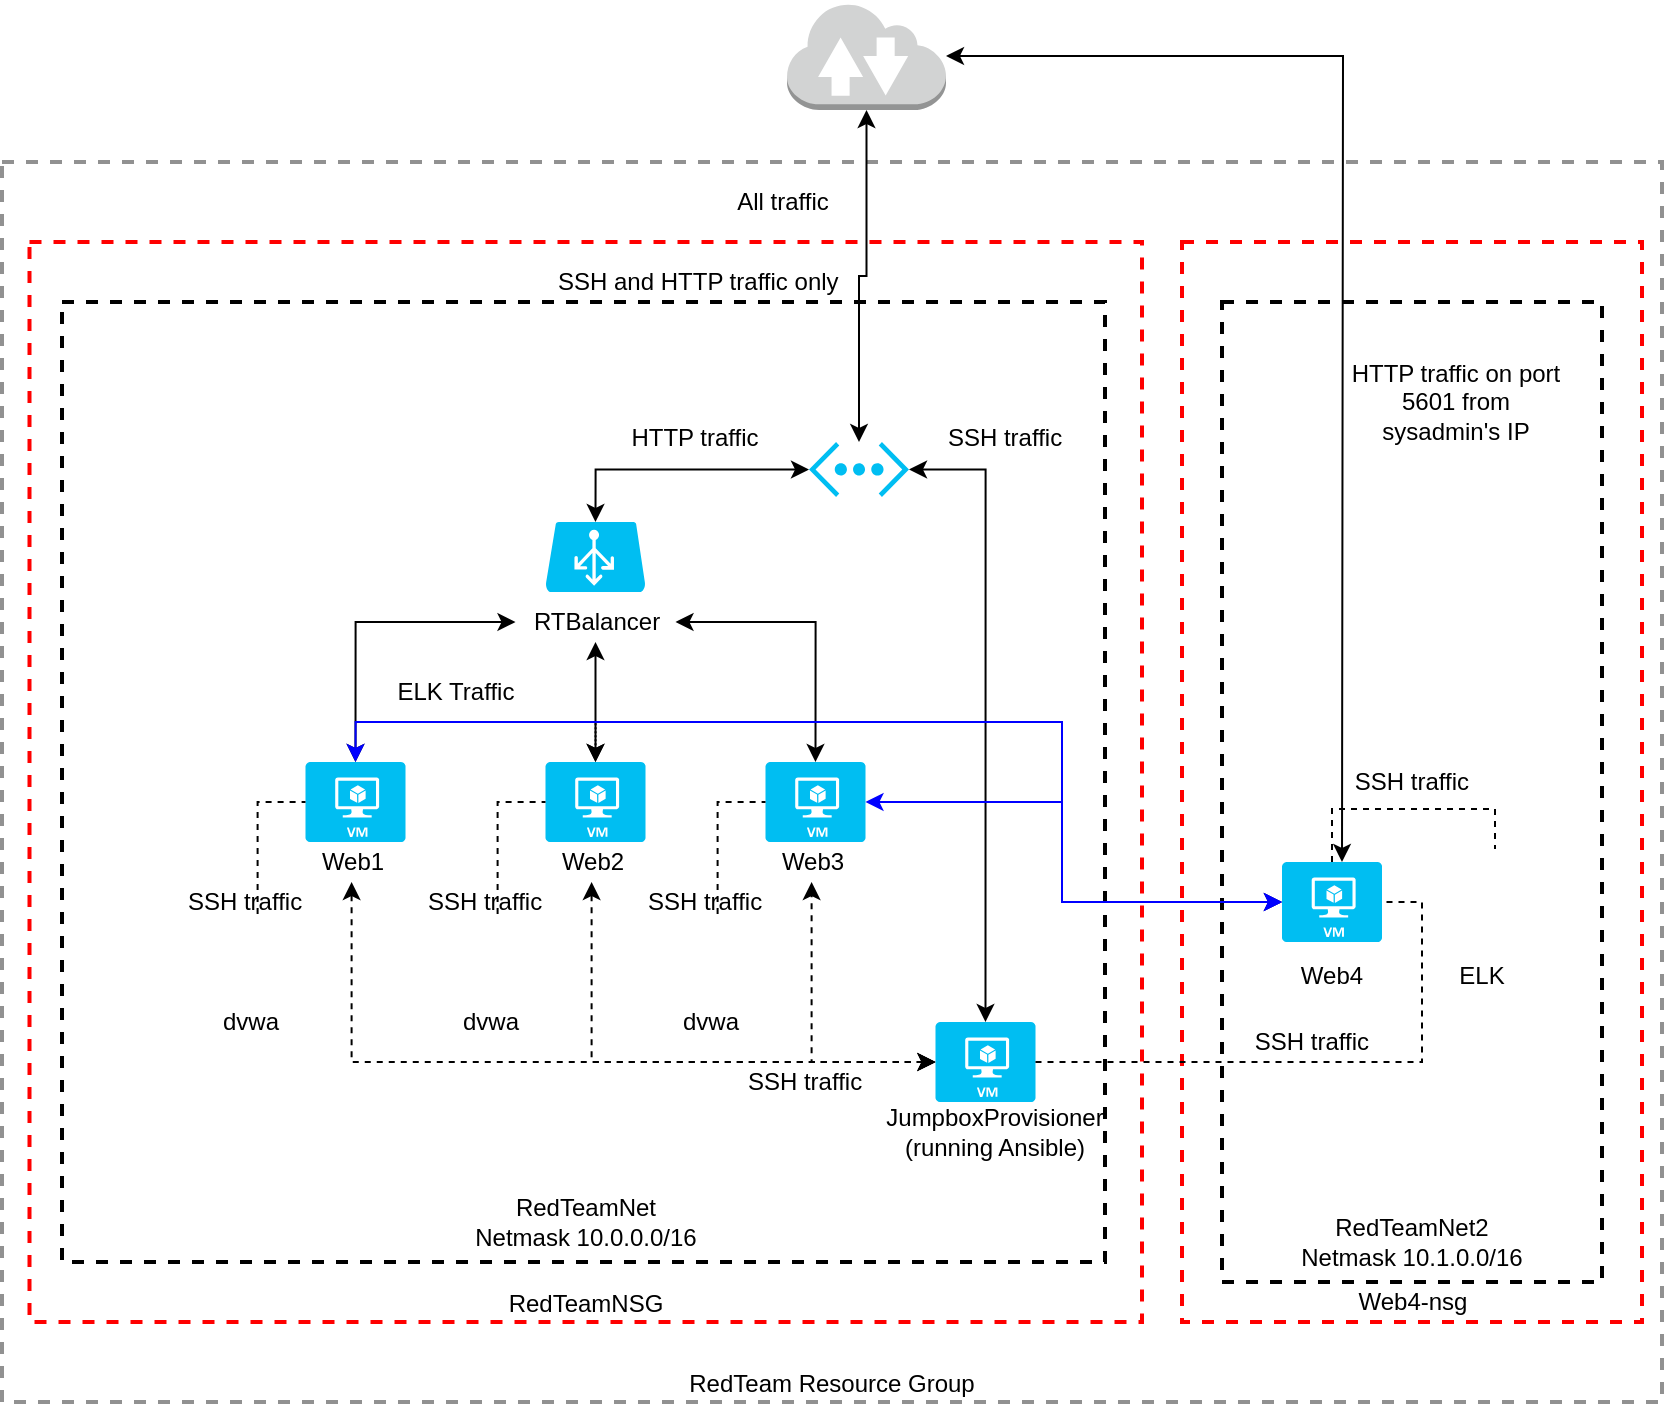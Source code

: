 <mxfile version="13.6.6" type="google"><diagram id="93sp3u9sgJUICA_kFMc2" name="Page-1"><mxGraphModel dx="1350" dy="1817" grid="1" gridSize="10" guides="1" tooltips="1" connect="1" arrows="1" fold="1" page="1" pageScale="1" pageWidth="850" pageHeight="1100" math="0" shadow="0"><root><mxCell id="0"/><mxCell id="1" parent="0"/><mxCell id="H-L6FHKS-hiX4Nw3Qm2l-6" value="RedTeam Resource Group" style="fontStyle=0;verticalAlign=bottom;align=center;spacingTop=-2;fillColor=none;rounded=0;whiteSpace=wrap;html=1;strokeColor=#919191;strokeWidth=2;dashed=1;container=1;collapsible=0;expand=0;recursiveResize=0;" parent="1" vertex="1"><mxGeometry x="10" y="40" width="830" height="620" as="geometry"/></mxCell><mxCell id="H-L6FHKS-hiX4Nw3Qm2l-63" value="RedTeamNSG" style="fontStyle=0;verticalAlign=bottom;align=center;spacingTop=-2;fillColor=none;rounded=0;whiteSpace=wrap;html=1;strokeColor=#FF0000;strokeWidth=2;dashed=1;container=1;collapsible=0;expand=0;recursiveResize=0;" parent="H-L6FHKS-hiX4Nw3Qm2l-6" vertex="1"><mxGeometry x="13.75" y="40" width="556.25" height="540" as="geometry"/></mxCell><mxCell id="enzjHGZYdxmF6zmFj1gu-62" value="" style="rounded=0;whiteSpace=wrap;html=1;gradientColor=#ffffff;strokeWidth=2;dashed=1;fillColor=none;" parent="H-L6FHKS-hiX4Nw3Qm2l-63" vertex="1"><mxGeometry x="16.25" y="30" width="521.5" height="480" as="geometry"/></mxCell><mxCell id="H-L6FHKS-hiX4Nw3Qm2l-3" value="" style="verticalLabelPosition=bottom;html=1;verticalAlign=top;align=center;strokeColor=none;fillColor=#00BEF2;shape=mxgraph.azure.virtual_network;pointerEvents=1;" parent="H-L6FHKS-hiX4Nw3Qm2l-63" vertex="1"><mxGeometry x="389.75" y="100" width="50" height="27.5" as="geometry"/></mxCell><mxCell id="H-L6FHKS-hiX4Nw3Qm2l-15" style="edgeStyle=orthogonalEdgeStyle;rounded=0;orthogonalLoop=1;jettySize=auto;html=1;entryX=0.5;entryY=0;entryDx=0;entryDy=0;entryPerimeter=0;startArrow=classic;startFill=1;" parent="H-L6FHKS-hiX4Nw3Qm2l-63" source="H-L6FHKS-hiX4Nw3Qm2l-3" target="H-L6FHKS-hiX4Nw3Qm2l-9" edge="1"><mxGeometry relative="1" as="geometry"/></mxCell><mxCell id="H-L6FHKS-hiX4Nw3Qm2l-14" style="edgeStyle=orthogonalEdgeStyle;rounded=0;orthogonalLoop=1;jettySize=auto;html=1;entryX=0.5;entryY=0;entryDx=0;entryDy=0;entryPerimeter=0;startArrow=classic;startFill=1;" parent="H-L6FHKS-hiX4Nw3Qm2l-63" source="H-L6FHKS-hiX4Nw3Qm2l-3" target="H-L6FHKS-hiX4Nw3Qm2l-2" edge="1"><mxGeometry relative="1" as="geometry"/></mxCell><mxCell id="H-L6FHKS-hiX4Nw3Qm2l-54" value="HTTP traffic" style="text;html=1;resizable=0;autosize=1;align=center;verticalAlign=middle;points=[];fillColor=none;strokeColor=none;rounded=0;" parent="H-L6FHKS-hiX4Nw3Qm2l-63" vertex="1"><mxGeometry x="292.5" y="87.5" width="80" height="20" as="geometry"/></mxCell><mxCell id="H-L6FHKS-hiX4Nw3Qm2l-55" value="SSH traffic" style="text;html=1;resizable=0;autosize=1;align=center;verticalAlign=middle;points=[];fillColor=none;strokeColor=none;rounded=0;" parent="H-L6FHKS-hiX4Nw3Qm2l-63" vertex="1"><mxGeometry x="452.5" y="87.5" width="70" height="20" as="geometry"/></mxCell><mxCell id="H-L6FHKS-hiX4Nw3Qm2l-83" value="" style="group" parent="H-L6FHKS-hiX4Nw3Qm2l-63" vertex="1" connectable="0"><mxGeometry x="90" y="140" width="498" height="315" as="geometry"/></mxCell><mxCell id="H-L6FHKS-hiX4Nw3Qm2l-64" value="RTBalancer" style="text;html=1;resizable=0;autosize=1;align=center;verticalAlign=middle;points=[];fillColor=none;strokeColor=none;rounded=0;" parent="H-L6FHKS-hiX4Nw3Qm2l-83" vertex="1"><mxGeometry x="153" y="40" width="80" height="20" as="geometry"/></mxCell><mxCell id="H-L6FHKS-hiX4Nw3Qm2l-82" value="" style="group" parent="H-L6FHKS-hiX4Nw3Qm2l-83" vertex="1" connectable="0"><mxGeometry width="498" height="315" as="geometry"/></mxCell><mxCell id="H-L6FHKS-hiX4Nw3Qm2l-65" value="" style="group" parent="H-L6FHKS-hiX4Nw3Qm2l-82" vertex="1" connectable="0"><mxGeometry x="150" width="80" height="60" as="geometry"/></mxCell><mxCell id="H-L6FHKS-hiX4Nw3Qm2l-2" value="" style="verticalLabelPosition=bottom;html=1;verticalAlign=top;align=center;strokeColor=none;fillColor=#00BEF2;shape=mxgraph.azure.azure_load_balancer;" parent="H-L6FHKS-hiX4Nw3Qm2l-65" vertex="1"><mxGeometry x="18" width="50" height="35" as="geometry"/></mxCell><mxCell id="H-L6FHKS-hiX4Nw3Qm2l-33" value="" style="group" parent="H-L6FHKS-hiX4Nw3Qm2l-82" vertex="1" connectable="0"><mxGeometry x="120" y="120" width="98" height="140" as="geometry"/></mxCell><mxCell id="H-L6FHKS-hiX4Nw3Qm2l-34" value="" style="group" parent="H-L6FHKS-hiX4Nw3Qm2l-33" vertex="1" connectable="0"><mxGeometry y="76" width="48" height="64" as="geometry"/></mxCell><mxCell id="H-L6FHKS-hiX4Nw3Qm2l-35" value="" style="shape=image;html=1;verticalAlign=top;verticalLabelPosition=bottom;labelBackgroundColor=#ffffff;imageAspect=0;aspect=fixed;image=https://cdn4.iconfinder.com/data/icons/logos-and-brands/512/97_Docker_logo_logos-128.png" parent="H-L6FHKS-hiX4Nw3Qm2l-34" vertex="1"><mxGeometry width="48" height="48" as="geometry"/></mxCell><mxCell id="H-L6FHKS-hiX4Nw3Qm2l-36" value="dvwa" style="text;html=1;resizable=0;autosize=1;align=center;verticalAlign=middle;points=[];fillColor=none;strokeColor=none;rounded=0;" parent="H-L6FHKS-hiX4Nw3Qm2l-34" vertex="1"><mxGeometry y="44" width="40" height="20" as="geometry"/></mxCell><mxCell id="H-L6FHKS-hiX4Nw3Qm2l-37" value="" style="group" parent="H-L6FHKS-hiX4Nw3Qm2l-33" vertex="1" connectable="0"><mxGeometry x="46" width="52" height="60" as="geometry"/></mxCell><mxCell id="H-L6FHKS-hiX4Nw3Qm2l-38" value="" style="verticalLabelPosition=bottom;html=1;verticalAlign=top;align=center;strokeColor=none;fillColor=#00BEF2;shape=mxgraph.azure.virtual_machine;" parent="H-L6FHKS-hiX4Nw3Qm2l-37" vertex="1"><mxGeometry x="2" width="50" height="40" as="geometry"/></mxCell><mxCell id="H-L6FHKS-hiX4Nw3Qm2l-39" value="Web2" style="text;html=1;resizable=0;autosize=1;align=center;verticalAlign=middle;points=[];fillColor=none;strokeColor=none;rounded=0;" parent="H-L6FHKS-hiX4Nw3Qm2l-37" vertex="1"><mxGeometry y="40" width="50" height="20" as="geometry"/></mxCell><mxCell id="H-L6FHKS-hiX4Nw3Qm2l-40" style="edgeStyle=orthogonalEdgeStyle;rounded=0;orthogonalLoop=1;jettySize=auto;html=1;entryX=0;entryY=0.5;entryDx=0;entryDy=0;entryPerimeter=0;startArrow=none;startFill=0;endArrow=none;endFill=0;dashed=1;" parent="H-L6FHKS-hiX4Nw3Qm2l-33" source="H-L6FHKS-hiX4Nw3Qm2l-35" target="H-L6FHKS-hiX4Nw3Qm2l-38" edge="1"><mxGeometry relative="1" as="geometry"/></mxCell><mxCell id="H-L6FHKS-hiX4Nw3Qm2l-32" value="" style="group" parent="H-L6FHKS-hiX4Nw3Qm2l-82" vertex="1" connectable="0"><mxGeometry y="120" width="98" height="140" as="geometry"/></mxCell><mxCell id="H-L6FHKS-hiX4Nw3Qm2l-30" value="" style="group" parent="H-L6FHKS-hiX4Nw3Qm2l-32" vertex="1" connectable="0"><mxGeometry y="76" width="48" height="64" as="geometry"/></mxCell><mxCell id="H-L6FHKS-hiX4Nw3Qm2l-5" value="" style="shape=image;html=1;verticalAlign=top;verticalLabelPosition=bottom;labelBackgroundColor=#ffffff;imageAspect=0;aspect=fixed;image=https://cdn4.iconfinder.com/data/icons/logos-and-brands/512/97_Docker_logo_logos-128.png" parent="H-L6FHKS-hiX4Nw3Qm2l-30" vertex="1"><mxGeometry width="48" height="48" as="geometry"/></mxCell><mxCell id="H-L6FHKS-hiX4Nw3Qm2l-28" value="dvwa" style="text;html=1;resizable=0;autosize=1;align=center;verticalAlign=middle;points=[];fillColor=none;strokeColor=none;rounded=0;" parent="H-L6FHKS-hiX4Nw3Qm2l-30" vertex="1"><mxGeometry y="44" width="40" height="20" as="geometry"/></mxCell><mxCell id="H-L6FHKS-hiX4Nw3Qm2l-31" value="" style="group" parent="H-L6FHKS-hiX4Nw3Qm2l-32" vertex="1" connectable="0"><mxGeometry x="46" width="52" height="60" as="geometry"/></mxCell><mxCell id="H-L6FHKS-hiX4Nw3Qm2l-4" value="" style="verticalLabelPosition=bottom;html=1;verticalAlign=top;align=center;strokeColor=none;fillColor=#00BEF2;shape=mxgraph.azure.virtual_machine;" parent="H-L6FHKS-hiX4Nw3Qm2l-31" vertex="1"><mxGeometry x="2" width="50" height="40" as="geometry"/></mxCell><mxCell id="H-L6FHKS-hiX4Nw3Qm2l-22" value="Web1" style="text;html=1;resizable=0;autosize=1;align=center;verticalAlign=middle;points=[];fillColor=none;strokeColor=none;rounded=0;" parent="H-L6FHKS-hiX4Nw3Qm2l-31" vertex="1"><mxGeometry y="40" width="50" height="20" as="geometry"/></mxCell><mxCell id="H-L6FHKS-hiX4Nw3Qm2l-27" style="edgeStyle=orthogonalEdgeStyle;rounded=0;orthogonalLoop=1;jettySize=auto;html=1;entryX=0;entryY=0.5;entryDx=0;entryDy=0;entryPerimeter=0;startArrow=none;startFill=0;endArrow=none;endFill=0;dashed=1;" parent="H-L6FHKS-hiX4Nw3Qm2l-32" source="H-L6FHKS-hiX4Nw3Qm2l-5" target="H-L6FHKS-hiX4Nw3Qm2l-4" edge="1"><mxGeometry relative="1" as="geometry"/></mxCell><mxCell id="H-L6FHKS-hiX4Nw3Qm2l-41" value="" style="group" parent="H-L6FHKS-hiX4Nw3Qm2l-82" vertex="1" connectable="0"><mxGeometry x="230" y="120" width="98" height="140" as="geometry"/></mxCell><mxCell id="H-L6FHKS-hiX4Nw3Qm2l-42" value="" style="group" parent="H-L6FHKS-hiX4Nw3Qm2l-41" vertex="1" connectable="0"><mxGeometry y="76" width="59" height="64" as="geometry"/></mxCell><mxCell id="H-L6FHKS-hiX4Nw3Qm2l-43" value="" style="shape=image;html=1;verticalAlign=top;verticalLabelPosition=bottom;labelBackgroundColor=#ffffff;imageAspect=0;aspect=fixed;image=https://cdn4.iconfinder.com/data/icons/logos-and-brands/512/97_Docker_logo_logos-128.png" parent="H-L6FHKS-hiX4Nw3Qm2l-42" vertex="1"><mxGeometry width="48" height="48" as="geometry"/></mxCell><mxCell id="H-L6FHKS-hiX4Nw3Qm2l-44" value="dvwa" style="text;html=1;resizable=0;autosize=1;align=center;verticalAlign=middle;points=[];fillColor=none;strokeColor=none;rounded=0;" parent="H-L6FHKS-hiX4Nw3Qm2l-42" vertex="1"><mxGeometry y="44" width="40" height="20" as="geometry"/></mxCell><mxCell id="H-L6FHKS-hiX4Nw3Qm2l-45" value="" style="group" parent="H-L6FHKS-hiX4Nw3Qm2l-41" vertex="1" connectable="0"><mxGeometry x="46" width="52" height="60" as="geometry"/></mxCell><mxCell id="H-L6FHKS-hiX4Nw3Qm2l-46" value="" style="verticalLabelPosition=bottom;html=1;verticalAlign=top;align=center;strokeColor=none;fillColor=#00BEF2;shape=mxgraph.azure.virtual_machine;" parent="H-L6FHKS-hiX4Nw3Qm2l-45" vertex="1"><mxGeometry x="2" width="50" height="40" as="geometry"/></mxCell><mxCell id="H-L6FHKS-hiX4Nw3Qm2l-47" value="Web3" style="text;html=1;resizable=0;autosize=1;align=center;verticalAlign=middle;points=[];fillColor=none;strokeColor=none;rounded=0;" parent="H-L6FHKS-hiX4Nw3Qm2l-45" vertex="1"><mxGeometry y="40" width="50" height="20" as="geometry"/></mxCell><mxCell id="H-L6FHKS-hiX4Nw3Qm2l-48" style="edgeStyle=orthogonalEdgeStyle;rounded=0;orthogonalLoop=1;jettySize=auto;html=1;entryX=0;entryY=0.5;entryDx=0;entryDy=0;entryPerimeter=0;startArrow=none;startFill=0;endArrow=none;endFill=0;dashed=1;" parent="H-L6FHKS-hiX4Nw3Qm2l-41" source="H-L6FHKS-hiX4Nw3Qm2l-43" target="H-L6FHKS-hiX4Nw3Qm2l-46" edge="1"><mxGeometry relative="1" as="geometry"/></mxCell><mxCell id="H-L6FHKS-hiX4Nw3Qm2l-58" value="" style="group" parent="H-L6FHKS-hiX4Nw3Qm2l-82" vertex="1" connectable="0"><mxGeometry x="328" y="250" width="170" height="65" as="geometry"/></mxCell><mxCell id="H-L6FHKS-hiX4Nw3Qm2l-9" value="" style="verticalLabelPosition=bottom;html=1;verticalAlign=top;align=center;strokeColor=none;fillColor=#00BEF2;shape=mxgraph.azure.virtual_machine;" parent="H-L6FHKS-hiX4Nw3Qm2l-58" vertex="1"><mxGeometry x="35" width="50" height="40" as="geometry"/></mxCell><mxCell id="H-L6FHKS-hiX4Nw3Qm2l-59" style="edgeStyle=orthogonalEdgeStyle;rounded=0;orthogonalLoop=1;jettySize=auto;html=1;startArrow=classic;startFill=1;endArrow=classic;endFill=1;dashed=1;" parent="H-L6FHKS-hiX4Nw3Qm2l-82" source="H-L6FHKS-hiX4Nw3Qm2l-9" target="H-L6FHKS-hiX4Nw3Qm2l-22" edge="1"><mxGeometry relative="1" as="geometry"/></mxCell><mxCell id="H-L6FHKS-hiX4Nw3Qm2l-61" style="edgeStyle=orthogonalEdgeStyle;rounded=0;orthogonalLoop=1;jettySize=auto;html=1;startArrow=classic;startFill=1;endArrow=classic;endFill=1;dashed=1;" parent="H-L6FHKS-hiX4Nw3Qm2l-82" source="H-L6FHKS-hiX4Nw3Qm2l-9" target="H-L6FHKS-hiX4Nw3Qm2l-47" edge="1"><mxGeometry relative="1" as="geometry"/></mxCell><mxCell id="H-L6FHKS-hiX4Nw3Qm2l-60" style="edgeStyle=orthogonalEdgeStyle;rounded=0;orthogonalLoop=1;jettySize=auto;html=1;startArrow=classic;startFill=1;endArrow=classic;endFill=1;dashed=1;" parent="H-L6FHKS-hiX4Nw3Qm2l-82" source="H-L6FHKS-hiX4Nw3Qm2l-9" target="H-L6FHKS-hiX4Nw3Qm2l-39" edge="1"><mxGeometry relative="1" as="geometry"/></mxCell><mxCell id="H-L6FHKS-hiX4Nw3Qm2l-66" style="edgeStyle=orthogonalEdgeStyle;rounded=0;orthogonalLoop=1;jettySize=auto;html=1;entryX=0.5;entryY=0;entryDx=0;entryDy=0;entryPerimeter=0;startArrow=classic;startFill=1;endArrow=classic;endFill=1;" parent="H-L6FHKS-hiX4Nw3Qm2l-83" source="H-L6FHKS-hiX4Nw3Qm2l-64" target="H-L6FHKS-hiX4Nw3Qm2l-38" edge="1"><mxGeometry relative="1" as="geometry"/></mxCell><mxCell id="H-L6FHKS-hiX4Nw3Qm2l-81" style="edgeStyle=orthogonalEdgeStyle;rounded=0;orthogonalLoop=1;jettySize=auto;html=1;entryX=0.5;entryY=0;entryDx=0;entryDy=0;entryPerimeter=0;startArrow=classic;startFill=1;endArrow=classic;endFill=1;" parent="H-L6FHKS-hiX4Nw3Qm2l-83" source="H-L6FHKS-hiX4Nw3Qm2l-64" target="H-L6FHKS-hiX4Nw3Qm2l-4" edge="1"><mxGeometry relative="1" as="geometry"/></mxCell><mxCell id="H-L6FHKS-hiX4Nw3Qm2l-75" style="edgeStyle=orthogonalEdgeStyle;rounded=0;orthogonalLoop=1;jettySize=auto;html=1;entryX=0.5;entryY=0;entryDx=0;entryDy=0;entryPerimeter=0;startArrow=classic;startFill=1;endArrow=classic;endFill=1;" parent="H-L6FHKS-hiX4Nw3Qm2l-83" source="H-L6FHKS-hiX4Nw3Qm2l-64" target="H-L6FHKS-hiX4Nw3Qm2l-46" edge="1"><mxGeometry relative="1" as="geometry"/></mxCell><mxCell id="H-L6FHKS-hiX4Nw3Qm2l-13" value="&lt;div&gt;&lt;span&gt;SSH and HTTP traffic only&lt;/span&gt;&lt;/div&gt;" style="text;html=1;resizable=0;autosize=1;align=left;verticalAlign=middle;points=[];fillColor=none;strokeColor=none;rounded=0;" parent="H-L6FHKS-hiX4Nw3Qm2l-63" vertex="1"><mxGeometry x="262.5" y="10" width="160" height="20" as="geometry"/></mxCell><mxCell id="enzjHGZYdxmF6zmFj1gu-1" value="SSH traffic" style="text;html=1;resizable=0;autosize=1;align=center;verticalAlign=middle;points=[];fillColor=none;strokeColor=none;rounded=0;" parent="H-L6FHKS-hiX4Nw3Qm2l-63" vertex="1"><mxGeometry x="352.5" y="410" width="70" height="20" as="geometry"/></mxCell><mxCell id="enzjHGZYdxmF6zmFj1gu-2" value="SSH traffic" style="text;html=1;resizable=0;autosize=1;align=center;verticalAlign=middle;points=[];fillColor=none;strokeColor=none;rounded=0;" parent="H-L6FHKS-hiX4Nw3Qm2l-63" vertex="1"><mxGeometry x="192.5" y="320" width="70" height="20" as="geometry"/></mxCell><mxCell id="enzjHGZYdxmF6zmFj1gu-3" value="SSH traffic" style="text;html=1;resizable=0;autosize=1;align=center;verticalAlign=middle;points=[];fillColor=none;strokeColor=none;rounded=0;" parent="H-L6FHKS-hiX4Nw3Qm2l-63" vertex="1"><mxGeometry x="72.5" y="320" width="70" height="20" as="geometry"/></mxCell><mxCell id="H-L6FHKS-hiX4Nw3Qm2l-62" value="SSH traffic" style="text;html=1;resizable=0;autosize=1;align=center;verticalAlign=middle;points=[];fillColor=none;strokeColor=none;rounded=0;" parent="H-L6FHKS-hiX4Nw3Qm2l-63" vertex="1"><mxGeometry x="302.5" y="320" width="70" height="20" as="geometry"/></mxCell><mxCell id="H-L6FHKS-hiX4Nw3Qm2l-57" value="JumpboxProvisioner&lt;br&gt;(running Ansible)" style="text;html=1;resizable=0;autosize=1;align=center;verticalAlign=middle;points=[];fillColor=none;strokeColor=none;rounded=0;" parent="H-L6FHKS-hiX4Nw3Qm2l-63" vertex="1"><mxGeometry x="422.5" y="430" width="120" height="30" as="geometry"/></mxCell><mxCell id="enzjHGZYdxmF6zmFj1gu-64" value="RedTeamNet&lt;br&gt;Netmask 10.0.0.0/16" style="text;html=1;strokeColor=none;fillColor=none;align=center;verticalAlign=middle;whiteSpace=wrap;rounded=0;dashed=1;" parent="H-L6FHKS-hiX4Nw3Qm2l-63" vertex="1"><mxGeometry x="178.13" y="480" width="200" height="20" as="geometry"/></mxCell><mxCell id="6IzRNKoyTZJ87SnqCdbu-7" value="ELK Traffic" style="text;html=1;strokeColor=none;fillColor=none;align=center;verticalAlign=middle;whiteSpace=wrap;rounded=0;" vertex="1" parent="H-L6FHKS-hiX4Nw3Qm2l-63"><mxGeometry x="142.5" y="220" width="141.87" height="10" as="geometry"/></mxCell><mxCell id="H-L6FHKS-hiX4Nw3Qm2l-84" value="All traffic" style="text;html=1;resizable=0;autosize=1;align=center;verticalAlign=middle;points=[];fillColor=none;strokeColor=none;rounded=0;" parent="H-L6FHKS-hiX4Nw3Qm2l-6" vertex="1"><mxGeometry x="360" y="10" width="60" height="20" as="geometry"/></mxCell><mxCell id="VaL7mf8YvpQZBwNYOfBD-1" value="" style="rounded=0;whiteSpace=wrap;html=1;gradientColor=#ffffff;strokeWidth=2;dashed=1;fillColor=none;strokeColor=#FF0000;" parent="H-L6FHKS-hiX4Nw3Qm2l-6" vertex="1"><mxGeometry x="590" y="40" width="230" height="540" as="geometry"/></mxCell><mxCell id="VaL7mf8YvpQZBwNYOfBD-106" value="Web4-nsg" style="text;html=1;strokeColor=none;fillColor=none;align=center;verticalAlign=middle;whiteSpace=wrap;rounded=0;" parent="H-L6FHKS-hiX4Nw3Qm2l-6" vertex="1"><mxGeometry x="672.5" y="560" width="65" height="20" as="geometry"/></mxCell><mxCell id="VaL7mf8YvpQZBwNYOfBD-117" value="HTTP traffic on port 5601 from sysadmin's IP" style="text;html=1;strokeColor=none;fillColor=none;align=center;verticalAlign=middle;whiteSpace=wrap;rounded=0;" parent="H-L6FHKS-hiX4Nw3Qm2l-6" vertex="1"><mxGeometry x="672.5" y="110" width="107.5" height="20" as="geometry"/></mxCell><mxCell id="6IzRNKoyTZJ87SnqCdbu-4" style="edgeStyle=orthogonalEdgeStyle;rounded=0;orthogonalLoop=1;jettySize=auto;html=1;exitX=0.5;exitY=0;exitDx=0;exitDy=0;exitPerimeter=0;entryX=0;entryY=0.5;entryDx=0;entryDy=0;entryPerimeter=0;startArrow=classic;startFill=1;dashed=1;dashPattern=1 1;" edge="1" parent="1" source="H-L6FHKS-hiX4Nw3Qm2l-38" target="VaL7mf8YvpQZBwNYOfBD-108"><mxGeometry relative="1" as="geometry"><Array as="points"><mxPoint x="307" y="320"/><mxPoint x="540" y="320"/><mxPoint x="540" y="410"/></Array></mxGeometry></mxCell><mxCell id="6IzRNKoyTZJ87SnqCdbu-5" style="edgeStyle=orthogonalEdgeStyle;rounded=0;orthogonalLoop=1;jettySize=auto;html=1;exitX=0.5;exitY=0;exitDx=0;exitDy=0;exitPerimeter=0;entryX=0;entryY=0.5;entryDx=0;entryDy=0;entryPerimeter=0;startArrow=classic;startFill=1;strokeColor=#0000FF;" edge="1" parent="1" source="H-L6FHKS-hiX4Nw3Qm2l-4" target="VaL7mf8YvpQZBwNYOfBD-108"><mxGeometry relative="1" as="geometry"><Array as="points"><mxPoint x="187" y="320"/><mxPoint x="540" y="320"/><mxPoint x="540" y="410"/></Array></mxGeometry></mxCell><mxCell id="H-L6FHKS-hiX4Nw3Qm2l-12" style="edgeStyle=orthogonalEdgeStyle;rounded=0;orthogonalLoop=1;jettySize=auto;html=1;entryX=0.5;entryY=0;entryDx=0;entryDy=0;entryPerimeter=0;startArrow=classic;startFill=1;" parent="1" source="H-L6FHKS-hiX4Nw3Qm2l-8" target="H-L6FHKS-hiX4Nw3Qm2l-3" edge="1"><mxGeometry relative="1" as="geometry"/></mxCell><mxCell id="VaL7mf8YvpQZBwNYOfBD-116" style="edgeStyle=orthogonalEdgeStyle;rounded=0;orthogonalLoop=1;jettySize=auto;html=1;endArrow=classic;endFill=1;startArrow=classic;startFill=1;" parent="1" source="H-L6FHKS-hiX4Nw3Qm2l-8" edge="1"><mxGeometry relative="1" as="geometry"><mxPoint x="680" y="390" as="targetPoint"/></mxGeometry></mxCell><mxCell id="H-L6FHKS-hiX4Nw3Qm2l-8" value="" style="outlineConnect=0;dashed=0;verticalLabelPosition=bottom;verticalAlign=top;align=center;html=1;shape=mxgraph.aws3.internet_2;fillColor=#D2D3D3;gradientColor=none;" parent="1" vertex="1"><mxGeometry x="402.5" y="-40" width="79.5" height="54" as="geometry"/></mxCell><mxCell id="VaL7mf8YvpQZBwNYOfBD-104" value="" style="rounded=0;whiteSpace=wrap;html=1;gradientColor=#ffffff;strokeWidth=2;dashed=1;fillColor=none;" parent="1" vertex="1"><mxGeometry x="620" y="110" width="190" height="490" as="geometry"/></mxCell><mxCell id="VaL7mf8YvpQZBwNYOfBD-105" value="Web4" style="text;html=1;strokeColor=none;fillColor=none;align=center;verticalAlign=middle;whiteSpace=wrap;rounded=0;" parent="1" vertex="1"><mxGeometry x="655" y="436.5" width="40" height="20" as="geometry"/></mxCell><mxCell id="VaL7mf8YvpQZBwNYOfBD-107" value="RedTeamNet2&lt;br&gt;Netmask 10.1.0.0/16" style="text;html=1;strokeColor=none;fillColor=none;align=center;verticalAlign=middle;whiteSpace=wrap;rounded=0;dashed=1;" parent="1" vertex="1"><mxGeometry x="615" y="570" width="200" height="20" as="geometry"/></mxCell><mxCell id="VaL7mf8YvpQZBwNYOfBD-113" style="edgeStyle=orthogonalEdgeStyle;rounded=0;orthogonalLoop=1;jettySize=auto;html=1;exitX=0.5;exitY=0;exitDx=0;exitDy=0;exitPerimeter=0;entryX=0.5;entryY=0;entryDx=0;entryDy=0;dashed=1;endArrow=none;endFill=0;" parent="1" source="VaL7mf8YvpQZBwNYOfBD-108" target="VaL7mf8YvpQZBwNYOfBD-110" edge="1"><mxGeometry relative="1" as="geometry"/></mxCell><mxCell id="VaL7mf8YvpQZBwNYOfBD-108" value="" style="verticalLabelPosition=bottom;html=1;verticalAlign=top;align=center;strokeColor=none;fillColor=#00BEF2;shape=mxgraph.azure.virtual_machine;" parent="1" vertex="1"><mxGeometry x="650" y="390" width="50" height="40" as="geometry"/></mxCell><mxCell id="VaL7mf8YvpQZBwNYOfBD-110" value="" style="shape=image;html=1;verticalAlign=top;verticalLabelPosition=bottom;labelBackgroundColor=#ffffff;imageAspect=0;aspect=fixed;image=https://cdn4.iconfinder.com/data/icons/logos-and-brands/512/97_Docker_logo_logos-128.png;strokeColor=#FF0000;" parent="1" vertex="1"><mxGeometry x="730" y="383.5" width="53" height="53" as="geometry"/></mxCell><mxCell id="VaL7mf8YvpQZBwNYOfBD-112" value="ELK" style="text;html=1;strokeColor=none;fillColor=none;align=center;verticalAlign=middle;whiteSpace=wrap;rounded=0;" parent="1" vertex="1"><mxGeometry x="730" y="436.5" width="40" height="20" as="geometry"/></mxCell><mxCell id="VaL7mf8YvpQZBwNYOfBD-114" value="SSH traffic" style="text;html=1;strokeColor=none;fillColor=none;align=center;verticalAlign=middle;whiteSpace=wrap;rounded=0;" parent="1" vertex="1"><mxGeometry x="670" y="340" width="90" height="20" as="geometry"/></mxCell><mxCell id="VaL7mf8YvpQZBwNYOfBD-119" value="SSH traffic" style="text;html=1;strokeColor=none;fillColor=none;align=center;verticalAlign=middle;whiteSpace=wrap;rounded=0;" parent="1" vertex="1"><mxGeometry x="620" y="470" width="90" height="20" as="geometry"/></mxCell><mxCell id="VaL7mf8YvpQZBwNYOfBD-121" style="edgeStyle=orthogonalEdgeStyle;rounded=0;orthogonalLoop=1;jettySize=auto;html=1;exitX=1;exitY=0.5;exitDx=0;exitDy=0;exitPerimeter=0;entryX=1;entryY=0.5;entryDx=0;entryDy=0;entryPerimeter=0;dashed=1;startArrow=none;startFill=0;endArrow=none;endFill=0;" parent="1" source="H-L6FHKS-hiX4Nw3Qm2l-9" target="VaL7mf8YvpQZBwNYOfBD-108" edge="1"><mxGeometry relative="1" as="geometry"/></mxCell><mxCell id="6IzRNKoyTZJ87SnqCdbu-2" style="edgeStyle=orthogonalEdgeStyle;rounded=0;orthogonalLoop=1;jettySize=auto;html=1;exitX=1;exitY=0.5;exitDx=0;exitDy=0;exitPerimeter=0;entryX=0;entryY=0.5;entryDx=0;entryDy=0;entryPerimeter=0;startArrow=classic;startFill=1;strokeColor=#0000FF;" edge="1" parent="1" source="H-L6FHKS-hiX4Nw3Qm2l-46" target="VaL7mf8YvpQZBwNYOfBD-108"><mxGeometry relative="1" as="geometry"><Array as="points"><mxPoint x="540" y="360"/><mxPoint x="540" y="410"/></Array></mxGeometry></mxCell></root></mxGraphModel></diagram></mxfile>